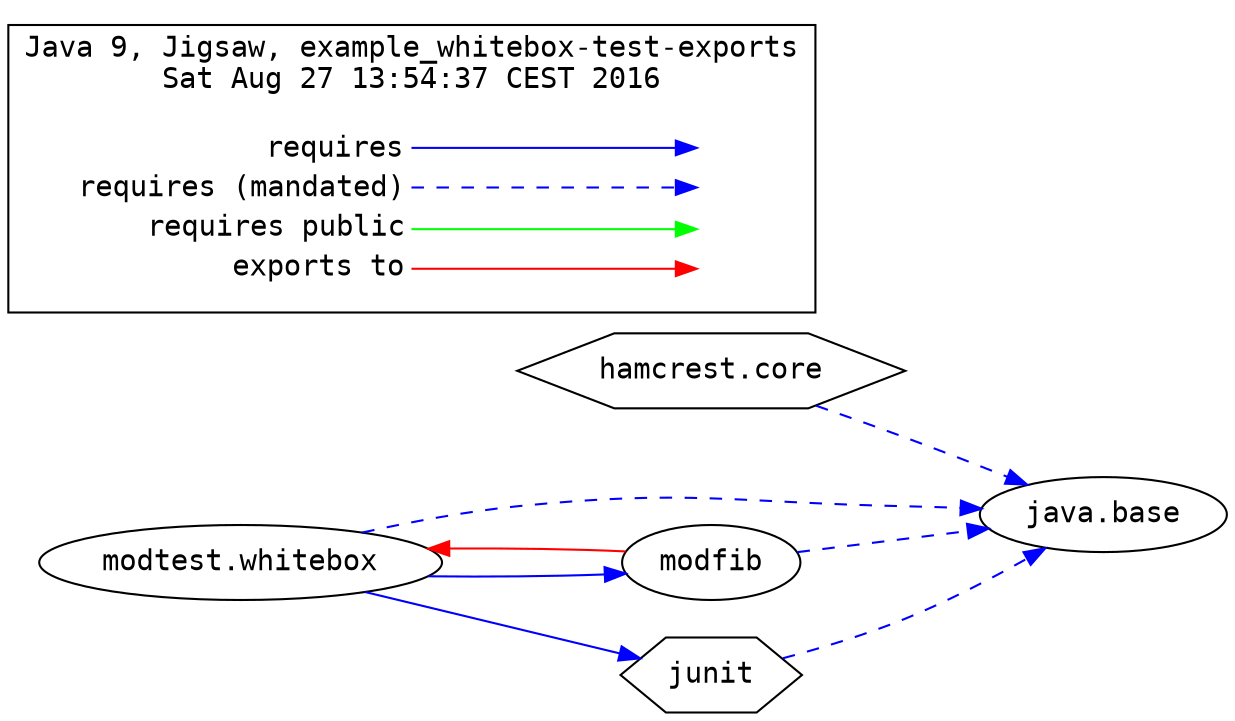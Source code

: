 # Created by depvis.JigsawDepVisualizer on Sat Aug 27 13:54:37 CEST 2016
digraph Java9_Dependency_Visualizer {
hamcrest_core[fontname="Consolas",shape="hexagon",label="hamcrest.core"];
java_base[fontname="Consolas",shape="ellipse",label="java.base"];
modtest_whitebox[fontname="Consolas",shape="ellipse",label="modtest.whitebox"];
modfib[fontname="Consolas",shape="ellipse",label="modfib"];
junit[fontname="Consolas",shape="hexagon",label="junit"];
hamcrest_core -> java_base[color="#0000ff",fontname="Consolas",fontcolor="#0000ff",style="dashed",weight="16"]
modtest_whitebox -> modfib[color="#0000ff",fontname="Consolas",fontcolor="#0000ff",weight="8"]
modtest_whitebox -> junit[color="#0000ff",fontname="Consolas",fontcolor="#0000ff",weight="8"]
modtest_whitebox -> java_base[color="#0000ff",fontname="Consolas",fontcolor="#0000ff",style="dashed",weight="16"]
modfib -> java_base[color="#0000ff",fontname="Consolas",fontcolor="#0000ff",style="dashed",weight="16"]
modfib -> modtest_whitebox[fontname="Consolas",fontcolor="#ff0000",color="#ff0000",weight="2"]
junit -> java_base[color="#0000ff",fontname="Consolas",fontcolor="#0000ff",style="dashed",weight="16"]
rankdir=LR
node [shape=plaintext]
subgraph cluster_01 { 
  label = "Java 9, Jigsaw, example_whitebox-test-exports
Sat Aug 27 13:54:37 CEST 2016"
  fontname="Consolas"
  key [label=<<table border="0" cellpadding="2" cellspacing="0" cellborder="0">
    <tr><td align="right" port="i1">requires</td></tr>
    <tr><td align="right" port="i2">requires (mandated)</td></tr>
    <tr><td align="right" port="i3">requires public</td></tr>
    <tr><td align="right" port="i4">exports to</td></tr>
    </table>>,fontname="Consolas"]
  key2 [label=<<table border="0" cellpadding="2" cellspacing="0" cellborder="0">
    <tr><td port="i1">&nbsp;</td></tr>
    <tr><td port="i2">&nbsp;</td></tr>
    <tr><td port="i3">&nbsp;</td></tr>
    <tr><td port="i4">&nbsp;</td></tr>
    </table>>,fontname="Consolas"]
  key:i1:e -> key2:i1:w [color=BLUE]
  key:i2:e -> key2:i2:w [color=BLUE, style=dashed]
  key:i3:e -> key2:i3:w [color=GREEN]
  key:i4:e -> key2:i4:w [color=RED]
}
}
